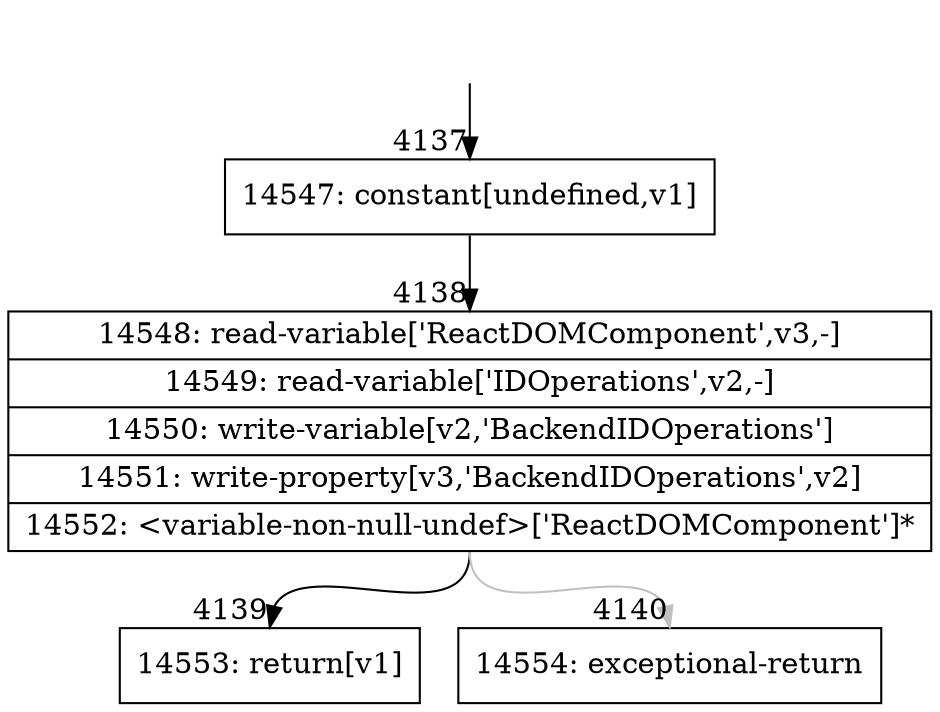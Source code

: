 digraph {
rankdir="TD"
BB_entry278[shape=none,label=""];
BB_entry278 -> BB4137 [tailport=s, headport=n, headlabel="    4137"]
BB4137 [shape=record label="{14547: constant[undefined,v1]}" ] 
BB4137 -> BB4138 [tailport=s, headport=n, headlabel="      4138"]
BB4138 [shape=record label="{14548: read-variable['ReactDOMComponent',v3,-]|14549: read-variable['IDOperations',v2,-]|14550: write-variable[v2,'BackendIDOperations']|14551: write-property[v3,'BackendIDOperations',v2]|14552: \<variable-non-null-undef\>['ReactDOMComponent']*}" ] 
BB4138 -> BB4139 [tailport=s, headport=n, headlabel="      4139"]
BB4138 -> BB4140 [tailport=s, headport=n, color=gray, headlabel="      4140"]
BB4139 [shape=record label="{14553: return[v1]}" ] 
BB4140 [shape=record label="{14554: exceptional-return}" ] 
//#$~ 7950
}
